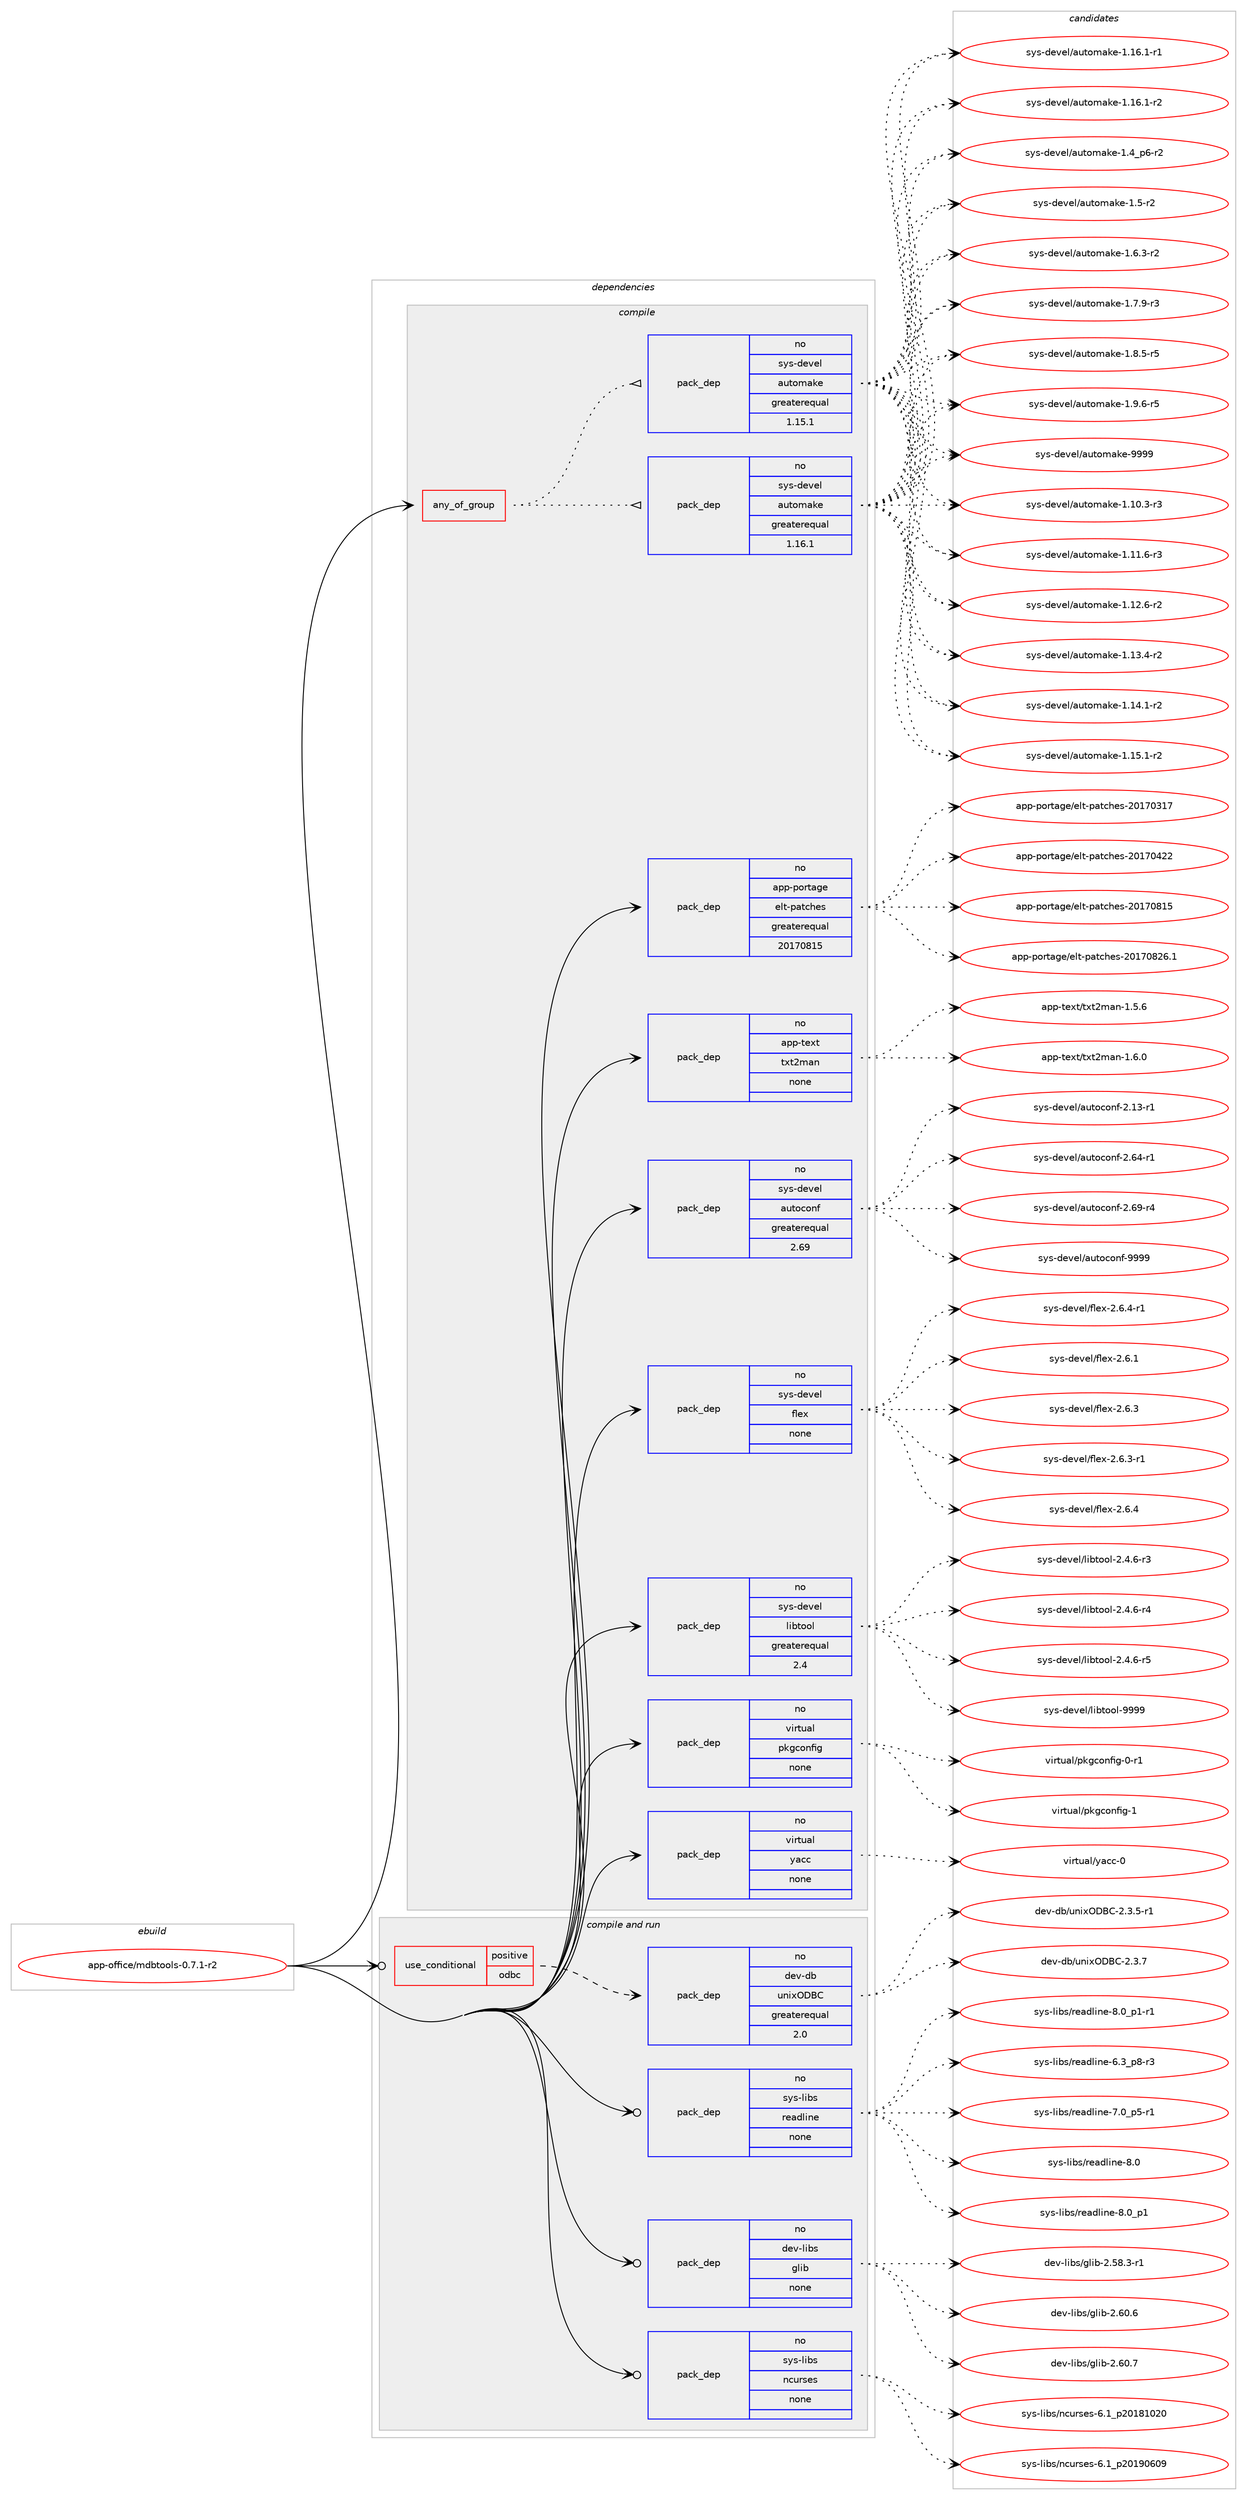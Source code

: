 digraph prolog {

# *************
# Graph options
# *************

newrank=true;
concentrate=true;
compound=true;
graph [rankdir=LR,fontname=Helvetica,fontsize=10,ranksep=1.5];#, ranksep=2.5, nodesep=0.2];
edge  [arrowhead=vee];
node  [fontname=Helvetica,fontsize=10];

# **********
# The ebuild
# **********

subgraph cluster_leftcol {
color=gray;
rank=same;
label=<<i>ebuild</i>>;
id [label="app-office/mdbtools-0.7.1-r2", color=red, width=4, href="../app-office/mdbtools-0.7.1-r2.svg"];
}

# ****************
# The dependencies
# ****************

subgraph cluster_midcol {
color=gray;
label=<<i>dependencies</i>>;
subgraph cluster_compile {
fillcolor="#eeeeee";
style=filled;
label=<<i>compile</i>>;
subgraph any8783 {
dependency503710 [label=<<TABLE BORDER="0" CELLBORDER="1" CELLSPACING="0" CELLPADDING="4"><TR><TD CELLPADDING="10">any_of_group</TD></TR></TABLE>>, shape=none, color=red];subgraph pack374418 {
dependency503711 [label=<<TABLE BORDER="0" CELLBORDER="1" CELLSPACING="0" CELLPADDING="4" WIDTH="220"><TR><TD ROWSPAN="6" CELLPADDING="30">pack_dep</TD></TR><TR><TD WIDTH="110">no</TD></TR><TR><TD>sys-devel</TD></TR><TR><TD>automake</TD></TR><TR><TD>greaterequal</TD></TR><TR><TD>1.16.1</TD></TR></TABLE>>, shape=none, color=blue];
}
dependency503710:e -> dependency503711:w [weight=20,style="dotted",arrowhead="oinv"];
subgraph pack374419 {
dependency503712 [label=<<TABLE BORDER="0" CELLBORDER="1" CELLSPACING="0" CELLPADDING="4" WIDTH="220"><TR><TD ROWSPAN="6" CELLPADDING="30">pack_dep</TD></TR><TR><TD WIDTH="110">no</TD></TR><TR><TD>sys-devel</TD></TR><TR><TD>automake</TD></TR><TR><TD>greaterequal</TD></TR><TR><TD>1.15.1</TD></TR></TABLE>>, shape=none, color=blue];
}
dependency503710:e -> dependency503712:w [weight=20,style="dotted",arrowhead="oinv"];
}
id:e -> dependency503710:w [weight=20,style="solid",arrowhead="vee"];
subgraph pack374420 {
dependency503713 [label=<<TABLE BORDER="0" CELLBORDER="1" CELLSPACING="0" CELLPADDING="4" WIDTH="220"><TR><TD ROWSPAN="6" CELLPADDING="30">pack_dep</TD></TR><TR><TD WIDTH="110">no</TD></TR><TR><TD>app-portage</TD></TR><TR><TD>elt-patches</TD></TR><TR><TD>greaterequal</TD></TR><TR><TD>20170815</TD></TR></TABLE>>, shape=none, color=blue];
}
id:e -> dependency503713:w [weight=20,style="solid",arrowhead="vee"];
subgraph pack374421 {
dependency503714 [label=<<TABLE BORDER="0" CELLBORDER="1" CELLSPACING="0" CELLPADDING="4" WIDTH="220"><TR><TD ROWSPAN="6" CELLPADDING="30">pack_dep</TD></TR><TR><TD WIDTH="110">no</TD></TR><TR><TD>app-text</TD></TR><TR><TD>txt2man</TD></TR><TR><TD>none</TD></TR><TR><TD></TD></TR></TABLE>>, shape=none, color=blue];
}
id:e -> dependency503714:w [weight=20,style="solid",arrowhead="vee"];
subgraph pack374422 {
dependency503715 [label=<<TABLE BORDER="0" CELLBORDER="1" CELLSPACING="0" CELLPADDING="4" WIDTH="220"><TR><TD ROWSPAN="6" CELLPADDING="30">pack_dep</TD></TR><TR><TD WIDTH="110">no</TD></TR><TR><TD>sys-devel</TD></TR><TR><TD>autoconf</TD></TR><TR><TD>greaterequal</TD></TR><TR><TD>2.69</TD></TR></TABLE>>, shape=none, color=blue];
}
id:e -> dependency503715:w [weight=20,style="solid",arrowhead="vee"];
subgraph pack374423 {
dependency503716 [label=<<TABLE BORDER="0" CELLBORDER="1" CELLSPACING="0" CELLPADDING="4" WIDTH="220"><TR><TD ROWSPAN="6" CELLPADDING="30">pack_dep</TD></TR><TR><TD WIDTH="110">no</TD></TR><TR><TD>sys-devel</TD></TR><TR><TD>flex</TD></TR><TR><TD>none</TD></TR><TR><TD></TD></TR></TABLE>>, shape=none, color=blue];
}
id:e -> dependency503716:w [weight=20,style="solid",arrowhead="vee"];
subgraph pack374424 {
dependency503717 [label=<<TABLE BORDER="0" CELLBORDER="1" CELLSPACING="0" CELLPADDING="4" WIDTH="220"><TR><TD ROWSPAN="6" CELLPADDING="30">pack_dep</TD></TR><TR><TD WIDTH="110">no</TD></TR><TR><TD>sys-devel</TD></TR><TR><TD>libtool</TD></TR><TR><TD>greaterequal</TD></TR><TR><TD>2.4</TD></TR></TABLE>>, shape=none, color=blue];
}
id:e -> dependency503717:w [weight=20,style="solid",arrowhead="vee"];
subgraph pack374425 {
dependency503718 [label=<<TABLE BORDER="0" CELLBORDER="1" CELLSPACING="0" CELLPADDING="4" WIDTH="220"><TR><TD ROWSPAN="6" CELLPADDING="30">pack_dep</TD></TR><TR><TD WIDTH="110">no</TD></TR><TR><TD>virtual</TD></TR><TR><TD>pkgconfig</TD></TR><TR><TD>none</TD></TR><TR><TD></TD></TR></TABLE>>, shape=none, color=blue];
}
id:e -> dependency503718:w [weight=20,style="solid",arrowhead="vee"];
subgraph pack374426 {
dependency503719 [label=<<TABLE BORDER="0" CELLBORDER="1" CELLSPACING="0" CELLPADDING="4" WIDTH="220"><TR><TD ROWSPAN="6" CELLPADDING="30">pack_dep</TD></TR><TR><TD WIDTH="110">no</TD></TR><TR><TD>virtual</TD></TR><TR><TD>yacc</TD></TR><TR><TD>none</TD></TR><TR><TD></TD></TR></TABLE>>, shape=none, color=blue];
}
id:e -> dependency503719:w [weight=20,style="solid",arrowhead="vee"];
}
subgraph cluster_compileandrun {
fillcolor="#eeeeee";
style=filled;
label=<<i>compile and run</i>>;
subgraph cond120193 {
dependency503720 [label=<<TABLE BORDER="0" CELLBORDER="1" CELLSPACING="0" CELLPADDING="4"><TR><TD ROWSPAN="3" CELLPADDING="10">use_conditional</TD></TR><TR><TD>positive</TD></TR><TR><TD>odbc</TD></TR></TABLE>>, shape=none, color=red];
subgraph pack374427 {
dependency503721 [label=<<TABLE BORDER="0" CELLBORDER="1" CELLSPACING="0" CELLPADDING="4" WIDTH="220"><TR><TD ROWSPAN="6" CELLPADDING="30">pack_dep</TD></TR><TR><TD WIDTH="110">no</TD></TR><TR><TD>dev-db</TD></TR><TR><TD>unixODBC</TD></TR><TR><TD>greaterequal</TD></TR><TR><TD>2.0</TD></TR></TABLE>>, shape=none, color=blue];
}
dependency503720:e -> dependency503721:w [weight=20,style="dashed",arrowhead="vee"];
}
id:e -> dependency503720:w [weight=20,style="solid",arrowhead="odotvee"];
subgraph pack374428 {
dependency503722 [label=<<TABLE BORDER="0" CELLBORDER="1" CELLSPACING="0" CELLPADDING="4" WIDTH="220"><TR><TD ROWSPAN="6" CELLPADDING="30">pack_dep</TD></TR><TR><TD WIDTH="110">no</TD></TR><TR><TD>dev-libs</TD></TR><TR><TD>glib</TD></TR><TR><TD>none</TD></TR><TR><TD></TD></TR></TABLE>>, shape=none, color=blue];
}
id:e -> dependency503722:w [weight=20,style="solid",arrowhead="odotvee"];
subgraph pack374429 {
dependency503723 [label=<<TABLE BORDER="0" CELLBORDER="1" CELLSPACING="0" CELLPADDING="4" WIDTH="220"><TR><TD ROWSPAN="6" CELLPADDING="30">pack_dep</TD></TR><TR><TD WIDTH="110">no</TD></TR><TR><TD>sys-libs</TD></TR><TR><TD>ncurses</TD></TR><TR><TD>none</TD></TR><TR><TD></TD></TR></TABLE>>, shape=none, color=blue];
}
id:e -> dependency503723:w [weight=20,style="solid",arrowhead="odotvee"];
subgraph pack374430 {
dependency503724 [label=<<TABLE BORDER="0" CELLBORDER="1" CELLSPACING="0" CELLPADDING="4" WIDTH="220"><TR><TD ROWSPAN="6" CELLPADDING="30">pack_dep</TD></TR><TR><TD WIDTH="110">no</TD></TR><TR><TD>sys-libs</TD></TR><TR><TD>readline</TD></TR><TR><TD>none</TD></TR><TR><TD></TD></TR></TABLE>>, shape=none, color=blue];
}
id:e -> dependency503724:w [weight=20,style="solid",arrowhead="odotvee"];
}
subgraph cluster_run {
fillcolor="#eeeeee";
style=filled;
label=<<i>run</i>>;
}
}

# **************
# The candidates
# **************

subgraph cluster_choices {
rank=same;
color=gray;
label=<<i>candidates</i>>;

subgraph choice374418 {
color=black;
nodesep=1;
choice11512111545100101118101108479711711611110997107101454946494846514511451 [label="sys-devel/automake-1.10.3-r3", color=red, width=4,href="../sys-devel/automake-1.10.3-r3.svg"];
choice11512111545100101118101108479711711611110997107101454946494946544511451 [label="sys-devel/automake-1.11.6-r3", color=red, width=4,href="../sys-devel/automake-1.11.6-r3.svg"];
choice11512111545100101118101108479711711611110997107101454946495046544511450 [label="sys-devel/automake-1.12.6-r2", color=red, width=4,href="../sys-devel/automake-1.12.6-r2.svg"];
choice11512111545100101118101108479711711611110997107101454946495146524511450 [label="sys-devel/automake-1.13.4-r2", color=red, width=4,href="../sys-devel/automake-1.13.4-r2.svg"];
choice11512111545100101118101108479711711611110997107101454946495246494511450 [label="sys-devel/automake-1.14.1-r2", color=red, width=4,href="../sys-devel/automake-1.14.1-r2.svg"];
choice11512111545100101118101108479711711611110997107101454946495346494511450 [label="sys-devel/automake-1.15.1-r2", color=red, width=4,href="../sys-devel/automake-1.15.1-r2.svg"];
choice11512111545100101118101108479711711611110997107101454946495446494511449 [label="sys-devel/automake-1.16.1-r1", color=red, width=4,href="../sys-devel/automake-1.16.1-r1.svg"];
choice11512111545100101118101108479711711611110997107101454946495446494511450 [label="sys-devel/automake-1.16.1-r2", color=red, width=4,href="../sys-devel/automake-1.16.1-r2.svg"];
choice115121115451001011181011084797117116111109971071014549465295112544511450 [label="sys-devel/automake-1.4_p6-r2", color=red, width=4,href="../sys-devel/automake-1.4_p6-r2.svg"];
choice11512111545100101118101108479711711611110997107101454946534511450 [label="sys-devel/automake-1.5-r2", color=red, width=4,href="../sys-devel/automake-1.5-r2.svg"];
choice115121115451001011181011084797117116111109971071014549465446514511450 [label="sys-devel/automake-1.6.3-r2", color=red, width=4,href="../sys-devel/automake-1.6.3-r2.svg"];
choice115121115451001011181011084797117116111109971071014549465546574511451 [label="sys-devel/automake-1.7.9-r3", color=red, width=4,href="../sys-devel/automake-1.7.9-r3.svg"];
choice115121115451001011181011084797117116111109971071014549465646534511453 [label="sys-devel/automake-1.8.5-r5", color=red, width=4,href="../sys-devel/automake-1.8.5-r5.svg"];
choice115121115451001011181011084797117116111109971071014549465746544511453 [label="sys-devel/automake-1.9.6-r5", color=red, width=4,href="../sys-devel/automake-1.9.6-r5.svg"];
choice115121115451001011181011084797117116111109971071014557575757 [label="sys-devel/automake-9999", color=red, width=4,href="../sys-devel/automake-9999.svg"];
dependency503711:e -> choice11512111545100101118101108479711711611110997107101454946494846514511451:w [style=dotted,weight="100"];
dependency503711:e -> choice11512111545100101118101108479711711611110997107101454946494946544511451:w [style=dotted,weight="100"];
dependency503711:e -> choice11512111545100101118101108479711711611110997107101454946495046544511450:w [style=dotted,weight="100"];
dependency503711:e -> choice11512111545100101118101108479711711611110997107101454946495146524511450:w [style=dotted,weight="100"];
dependency503711:e -> choice11512111545100101118101108479711711611110997107101454946495246494511450:w [style=dotted,weight="100"];
dependency503711:e -> choice11512111545100101118101108479711711611110997107101454946495346494511450:w [style=dotted,weight="100"];
dependency503711:e -> choice11512111545100101118101108479711711611110997107101454946495446494511449:w [style=dotted,weight="100"];
dependency503711:e -> choice11512111545100101118101108479711711611110997107101454946495446494511450:w [style=dotted,weight="100"];
dependency503711:e -> choice115121115451001011181011084797117116111109971071014549465295112544511450:w [style=dotted,weight="100"];
dependency503711:e -> choice11512111545100101118101108479711711611110997107101454946534511450:w [style=dotted,weight="100"];
dependency503711:e -> choice115121115451001011181011084797117116111109971071014549465446514511450:w [style=dotted,weight="100"];
dependency503711:e -> choice115121115451001011181011084797117116111109971071014549465546574511451:w [style=dotted,weight="100"];
dependency503711:e -> choice115121115451001011181011084797117116111109971071014549465646534511453:w [style=dotted,weight="100"];
dependency503711:e -> choice115121115451001011181011084797117116111109971071014549465746544511453:w [style=dotted,weight="100"];
dependency503711:e -> choice115121115451001011181011084797117116111109971071014557575757:w [style=dotted,weight="100"];
}
subgraph choice374419 {
color=black;
nodesep=1;
choice11512111545100101118101108479711711611110997107101454946494846514511451 [label="sys-devel/automake-1.10.3-r3", color=red, width=4,href="../sys-devel/automake-1.10.3-r3.svg"];
choice11512111545100101118101108479711711611110997107101454946494946544511451 [label="sys-devel/automake-1.11.6-r3", color=red, width=4,href="../sys-devel/automake-1.11.6-r3.svg"];
choice11512111545100101118101108479711711611110997107101454946495046544511450 [label="sys-devel/automake-1.12.6-r2", color=red, width=4,href="../sys-devel/automake-1.12.6-r2.svg"];
choice11512111545100101118101108479711711611110997107101454946495146524511450 [label="sys-devel/automake-1.13.4-r2", color=red, width=4,href="../sys-devel/automake-1.13.4-r2.svg"];
choice11512111545100101118101108479711711611110997107101454946495246494511450 [label="sys-devel/automake-1.14.1-r2", color=red, width=4,href="../sys-devel/automake-1.14.1-r2.svg"];
choice11512111545100101118101108479711711611110997107101454946495346494511450 [label="sys-devel/automake-1.15.1-r2", color=red, width=4,href="../sys-devel/automake-1.15.1-r2.svg"];
choice11512111545100101118101108479711711611110997107101454946495446494511449 [label="sys-devel/automake-1.16.1-r1", color=red, width=4,href="../sys-devel/automake-1.16.1-r1.svg"];
choice11512111545100101118101108479711711611110997107101454946495446494511450 [label="sys-devel/automake-1.16.1-r2", color=red, width=4,href="../sys-devel/automake-1.16.1-r2.svg"];
choice115121115451001011181011084797117116111109971071014549465295112544511450 [label="sys-devel/automake-1.4_p6-r2", color=red, width=4,href="../sys-devel/automake-1.4_p6-r2.svg"];
choice11512111545100101118101108479711711611110997107101454946534511450 [label="sys-devel/automake-1.5-r2", color=red, width=4,href="../sys-devel/automake-1.5-r2.svg"];
choice115121115451001011181011084797117116111109971071014549465446514511450 [label="sys-devel/automake-1.6.3-r2", color=red, width=4,href="../sys-devel/automake-1.6.3-r2.svg"];
choice115121115451001011181011084797117116111109971071014549465546574511451 [label="sys-devel/automake-1.7.9-r3", color=red, width=4,href="../sys-devel/automake-1.7.9-r3.svg"];
choice115121115451001011181011084797117116111109971071014549465646534511453 [label="sys-devel/automake-1.8.5-r5", color=red, width=4,href="../sys-devel/automake-1.8.5-r5.svg"];
choice115121115451001011181011084797117116111109971071014549465746544511453 [label="sys-devel/automake-1.9.6-r5", color=red, width=4,href="../sys-devel/automake-1.9.6-r5.svg"];
choice115121115451001011181011084797117116111109971071014557575757 [label="sys-devel/automake-9999", color=red, width=4,href="../sys-devel/automake-9999.svg"];
dependency503712:e -> choice11512111545100101118101108479711711611110997107101454946494846514511451:w [style=dotted,weight="100"];
dependency503712:e -> choice11512111545100101118101108479711711611110997107101454946494946544511451:w [style=dotted,weight="100"];
dependency503712:e -> choice11512111545100101118101108479711711611110997107101454946495046544511450:w [style=dotted,weight="100"];
dependency503712:e -> choice11512111545100101118101108479711711611110997107101454946495146524511450:w [style=dotted,weight="100"];
dependency503712:e -> choice11512111545100101118101108479711711611110997107101454946495246494511450:w [style=dotted,weight="100"];
dependency503712:e -> choice11512111545100101118101108479711711611110997107101454946495346494511450:w [style=dotted,weight="100"];
dependency503712:e -> choice11512111545100101118101108479711711611110997107101454946495446494511449:w [style=dotted,weight="100"];
dependency503712:e -> choice11512111545100101118101108479711711611110997107101454946495446494511450:w [style=dotted,weight="100"];
dependency503712:e -> choice115121115451001011181011084797117116111109971071014549465295112544511450:w [style=dotted,weight="100"];
dependency503712:e -> choice11512111545100101118101108479711711611110997107101454946534511450:w [style=dotted,weight="100"];
dependency503712:e -> choice115121115451001011181011084797117116111109971071014549465446514511450:w [style=dotted,weight="100"];
dependency503712:e -> choice115121115451001011181011084797117116111109971071014549465546574511451:w [style=dotted,weight="100"];
dependency503712:e -> choice115121115451001011181011084797117116111109971071014549465646534511453:w [style=dotted,weight="100"];
dependency503712:e -> choice115121115451001011181011084797117116111109971071014549465746544511453:w [style=dotted,weight="100"];
dependency503712:e -> choice115121115451001011181011084797117116111109971071014557575757:w [style=dotted,weight="100"];
}
subgraph choice374420 {
color=black;
nodesep=1;
choice97112112451121111141169710310147101108116451129711699104101115455048495548514955 [label="app-portage/elt-patches-20170317", color=red, width=4,href="../app-portage/elt-patches-20170317.svg"];
choice97112112451121111141169710310147101108116451129711699104101115455048495548525050 [label="app-portage/elt-patches-20170422", color=red, width=4,href="../app-portage/elt-patches-20170422.svg"];
choice97112112451121111141169710310147101108116451129711699104101115455048495548564953 [label="app-portage/elt-patches-20170815", color=red, width=4,href="../app-portage/elt-patches-20170815.svg"];
choice971121124511211111411697103101471011081164511297116991041011154550484955485650544649 [label="app-portage/elt-patches-20170826.1", color=red, width=4,href="../app-portage/elt-patches-20170826.1.svg"];
dependency503713:e -> choice97112112451121111141169710310147101108116451129711699104101115455048495548514955:w [style=dotted,weight="100"];
dependency503713:e -> choice97112112451121111141169710310147101108116451129711699104101115455048495548525050:w [style=dotted,weight="100"];
dependency503713:e -> choice97112112451121111141169710310147101108116451129711699104101115455048495548564953:w [style=dotted,weight="100"];
dependency503713:e -> choice971121124511211111411697103101471011081164511297116991041011154550484955485650544649:w [style=dotted,weight="100"];
}
subgraph choice374421 {
color=black;
nodesep=1;
choice9711211245116101120116471161201165010997110454946534654 [label="app-text/txt2man-1.5.6", color=red, width=4,href="../app-text/txt2man-1.5.6.svg"];
choice9711211245116101120116471161201165010997110454946544648 [label="app-text/txt2man-1.6.0", color=red, width=4,href="../app-text/txt2man-1.6.0.svg"];
dependency503714:e -> choice9711211245116101120116471161201165010997110454946534654:w [style=dotted,weight="100"];
dependency503714:e -> choice9711211245116101120116471161201165010997110454946544648:w [style=dotted,weight="100"];
}
subgraph choice374422 {
color=black;
nodesep=1;
choice1151211154510010111810110847971171161119911111010245504649514511449 [label="sys-devel/autoconf-2.13-r1", color=red, width=4,href="../sys-devel/autoconf-2.13-r1.svg"];
choice1151211154510010111810110847971171161119911111010245504654524511449 [label="sys-devel/autoconf-2.64-r1", color=red, width=4,href="../sys-devel/autoconf-2.64-r1.svg"];
choice1151211154510010111810110847971171161119911111010245504654574511452 [label="sys-devel/autoconf-2.69-r4", color=red, width=4,href="../sys-devel/autoconf-2.69-r4.svg"];
choice115121115451001011181011084797117116111991111101024557575757 [label="sys-devel/autoconf-9999", color=red, width=4,href="../sys-devel/autoconf-9999.svg"];
dependency503715:e -> choice1151211154510010111810110847971171161119911111010245504649514511449:w [style=dotted,weight="100"];
dependency503715:e -> choice1151211154510010111810110847971171161119911111010245504654524511449:w [style=dotted,weight="100"];
dependency503715:e -> choice1151211154510010111810110847971171161119911111010245504654574511452:w [style=dotted,weight="100"];
dependency503715:e -> choice115121115451001011181011084797117116111991111101024557575757:w [style=dotted,weight="100"];
}
subgraph choice374423 {
color=black;
nodesep=1;
choice1151211154510010111810110847102108101120455046544649 [label="sys-devel/flex-2.6.1", color=red, width=4,href="../sys-devel/flex-2.6.1.svg"];
choice1151211154510010111810110847102108101120455046544651 [label="sys-devel/flex-2.6.3", color=red, width=4,href="../sys-devel/flex-2.6.3.svg"];
choice11512111545100101118101108471021081011204550465446514511449 [label="sys-devel/flex-2.6.3-r1", color=red, width=4,href="../sys-devel/flex-2.6.3-r1.svg"];
choice1151211154510010111810110847102108101120455046544652 [label="sys-devel/flex-2.6.4", color=red, width=4,href="../sys-devel/flex-2.6.4.svg"];
choice11512111545100101118101108471021081011204550465446524511449 [label="sys-devel/flex-2.6.4-r1", color=red, width=4,href="../sys-devel/flex-2.6.4-r1.svg"];
dependency503716:e -> choice1151211154510010111810110847102108101120455046544649:w [style=dotted,weight="100"];
dependency503716:e -> choice1151211154510010111810110847102108101120455046544651:w [style=dotted,weight="100"];
dependency503716:e -> choice11512111545100101118101108471021081011204550465446514511449:w [style=dotted,weight="100"];
dependency503716:e -> choice1151211154510010111810110847102108101120455046544652:w [style=dotted,weight="100"];
dependency503716:e -> choice11512111545100101118101108471021081011204550465446524511449:w [style=dotted,weight="100"];
}
subgraph choice374424 {
color=black;
nodesep=1;
choice1151211154510010111810110847108105981161111111084550465246544511451 [label="sys-devel/libtool-2.4.6-r3", color=red, width=4,href="../sys-devel/libtool-2.4.6-r3.svg"];
choice1151211154510010111810110847108105981161111111084550465246544511452 [label="sys-devel/libtool-2.4.6-r4", color=red, width=4,href="../sys-devel/libtool-2.4.6-r4.svg"];
choice1151211154510010111810110847108105981161111111084550465246544511453 [label="sys-devel/libtool-2.4.6-r5", color=red, width=4,href="../sys-devel/libtool-2.4.6-r5.svg"];
choice1151211154510010111810110847108105981161111111084557575757 [label="sys-devel/libtool-9999", color=red, width=4,href="../sys-devel/libtool-9999.svg"];
dependency503717:e -> choice1151211154510010111810110847108105981161111111084550465246544511451:w [style=dotted,weight="100"];
dependency503717:e -> choice1151211154510010111810110847108105981161111111084550465246544511452:w [style=dotted,weight="100"];
dependency503717:e -> choice1151211154510010111810110847108105981161111111084550465246544511453:w [style=dotted,weight="100"];
dependency503717:e -> choice1151211154510010111810110847108105981161111111084557575757:w [style=dotted,weight="100"];
}
subgraph choice374425 {
color=black;
nodesep=1;
choice11810511411611797108471121071039911111010210510345484511449 [label="virtual/pkgconfig-0-r1", color=red, width=4,href="../virtual/pkgconfig-0-r1.svg"];
choice1181051141161179710847112107103991111101021051034549 [label="virtual/pkgconfig-1", color=red, width=4,href="../virtual/pkgconfig-1.svg"];
dependency503718:e -> choice11810511411611797108471121071039911111010210510345484511449:w [style=dotted,weight="100"];
dependency503718:e -> choice1181051141161179710847112107103991111101021051034549:w [style=dotted,weight="100"];
}
subgraph choice374426 {
color=black;
nodesep=1;
choice11810511411611797108471219799994548 [label="virtual/yacc-0", color=red, width=4,href="../virtual/yacc-0.svg"];
dependency503719:e -> choice11810511411611797108471219799994548:w [style=dotted,weight="100"];
}
subgraph choice374427 {
color=black;
nodesep=1;
choice100101118451009847117110105120796866674550465146534511449 [label="dev-db/unixODBC-2.3.5-r1", color=red, width=4,href="../dev-db/unixODBC-2.3.5-r1.svg"];
choice10010111845100984711711010512079686667455046514655 [label="dev-db/unixODBC-2.3.7", color=red, width=4,href="../dev-db/unixODBC-2.3.7.svg"];
dependency503721:e -> choice100101118451009847117110105120796866674550465146534511449:w [style=dotted,weight="100"];
dependency503721:e -> choice10010111845100984711711010512079686667455046514655:w [style=dotted,weight="100"];
}
subgraph choice374428 {
color=black;
nodesep=1;
choice10010111845108105981154710310810598455046535646514511449 [label="dev-libs/glib-2.58.3-r1", color=red, width=4,href="../dev-libs/glib-2.58.3-r1.svg"];
choice1001011184510810598115471031081059845504654484654 [label="dev-libs/glib-2.60.6", color=red, width=4,href="../dev-libs/glib-2.60.6.svg"];
choice1001011184510810598115471031081059845504654484655 [label="dev-libs/glib-2.60.7", color=red, width=4,href="../dev-libs/glib-2.60.7.svg"];
dependency503722:e -> choice10010111845108105981154710310810598455046535646514511449:w [style=dotted,weight="100"];
dependency503722:e -> choice1001011184510810598115471031081059845504654484654:w [style=dotted,weight="100"];
dependency503722:e -> choice1001011184510810598115471031081059845504654484655:w [style=dotted,weight="100"];
}
subgraph choice374429 {
color=black;
nodesep=1;
choice1151211154510810598115471109911711411510111545544649951125048495649485048 [label="sys-libs/ncurses-6.1_p20181020", color=red, width=4,href="../sys-libs/ncurses-6.1_p20181020.svg"];
choice1151211154510810598115471109911711411510111545544649951125048495748544857 [label="sys-libs/ncurses-6.1_p20190609", color=red, width=4,href="../sys-libs/ncurses-6.1_p20190609.svg"];
dependency503723:e -> choice1151211154510810598115471109911711411510111545544649951125048495649485048:w [style=dotted,weight="100"];
dependency503723:e -> choice1151211154510810598115471109911711411510111545544649951125048495748544857:w [style=dotted,weight="100"];
}
subgraph choice374430 {
color=black;
nodesep=1;
choice115121115451081059811547114101971001081051101014554465195112564511451 [label="sys-libs/readline-6.3_p8-r3", color=red, width=4,href="../sys-libs/readline-6.3_p8-r3.svg"];
choice115121115451081059811547114101971001081051101014555464895112534511449 [label="sys-libs/readline-7.0_p5-r1", color=red, width=4,href="../sys-libs/readline-7.0_p5-r1.svg"];
choice1151211154510810598115471141019710010810511010145564648 [label="sys-libs/readline-8.0", color=red, width=4,href="../sys-libs/readline-8.0.svg"];
choice11512111545108105981154711410197100108105110101455646489511249 [label="sys-libs/readline-8.0_p1", color=red, width=4,href="../sys-libs/readline-8.0_p1.svg"];
choice115121115451081059811547114101971001081051101014556464895112494511449 [label="sys-libs/readline-8.0_p1-r1", color=red, width=4,href="../sys-libs/readline-8.0_p1-r1.svg"];
dependency503724:e -> choice115121115451081059811547114101971001081051101014554465195112564511451:w [style=dotted,weight="100"];
dependency503724:e -> choice115121115451081059811547114101971001081051101014555464895112534511449:w [style=dotted,weight="100"];
dependency503724:e -> choice1151211154510810598115471141019710010810511010145564648:w [style=dotted,weight="100"];
dependency503724:e -> choice11512111545108105981154711410197100108105110101455646489511249:w [style=dotted,weight="100"];
dependency503724:e -> choice115121115451081059811547114101971001081051101014556464895112494511449:w [style=dotted,weight="100"];
}
}

}
